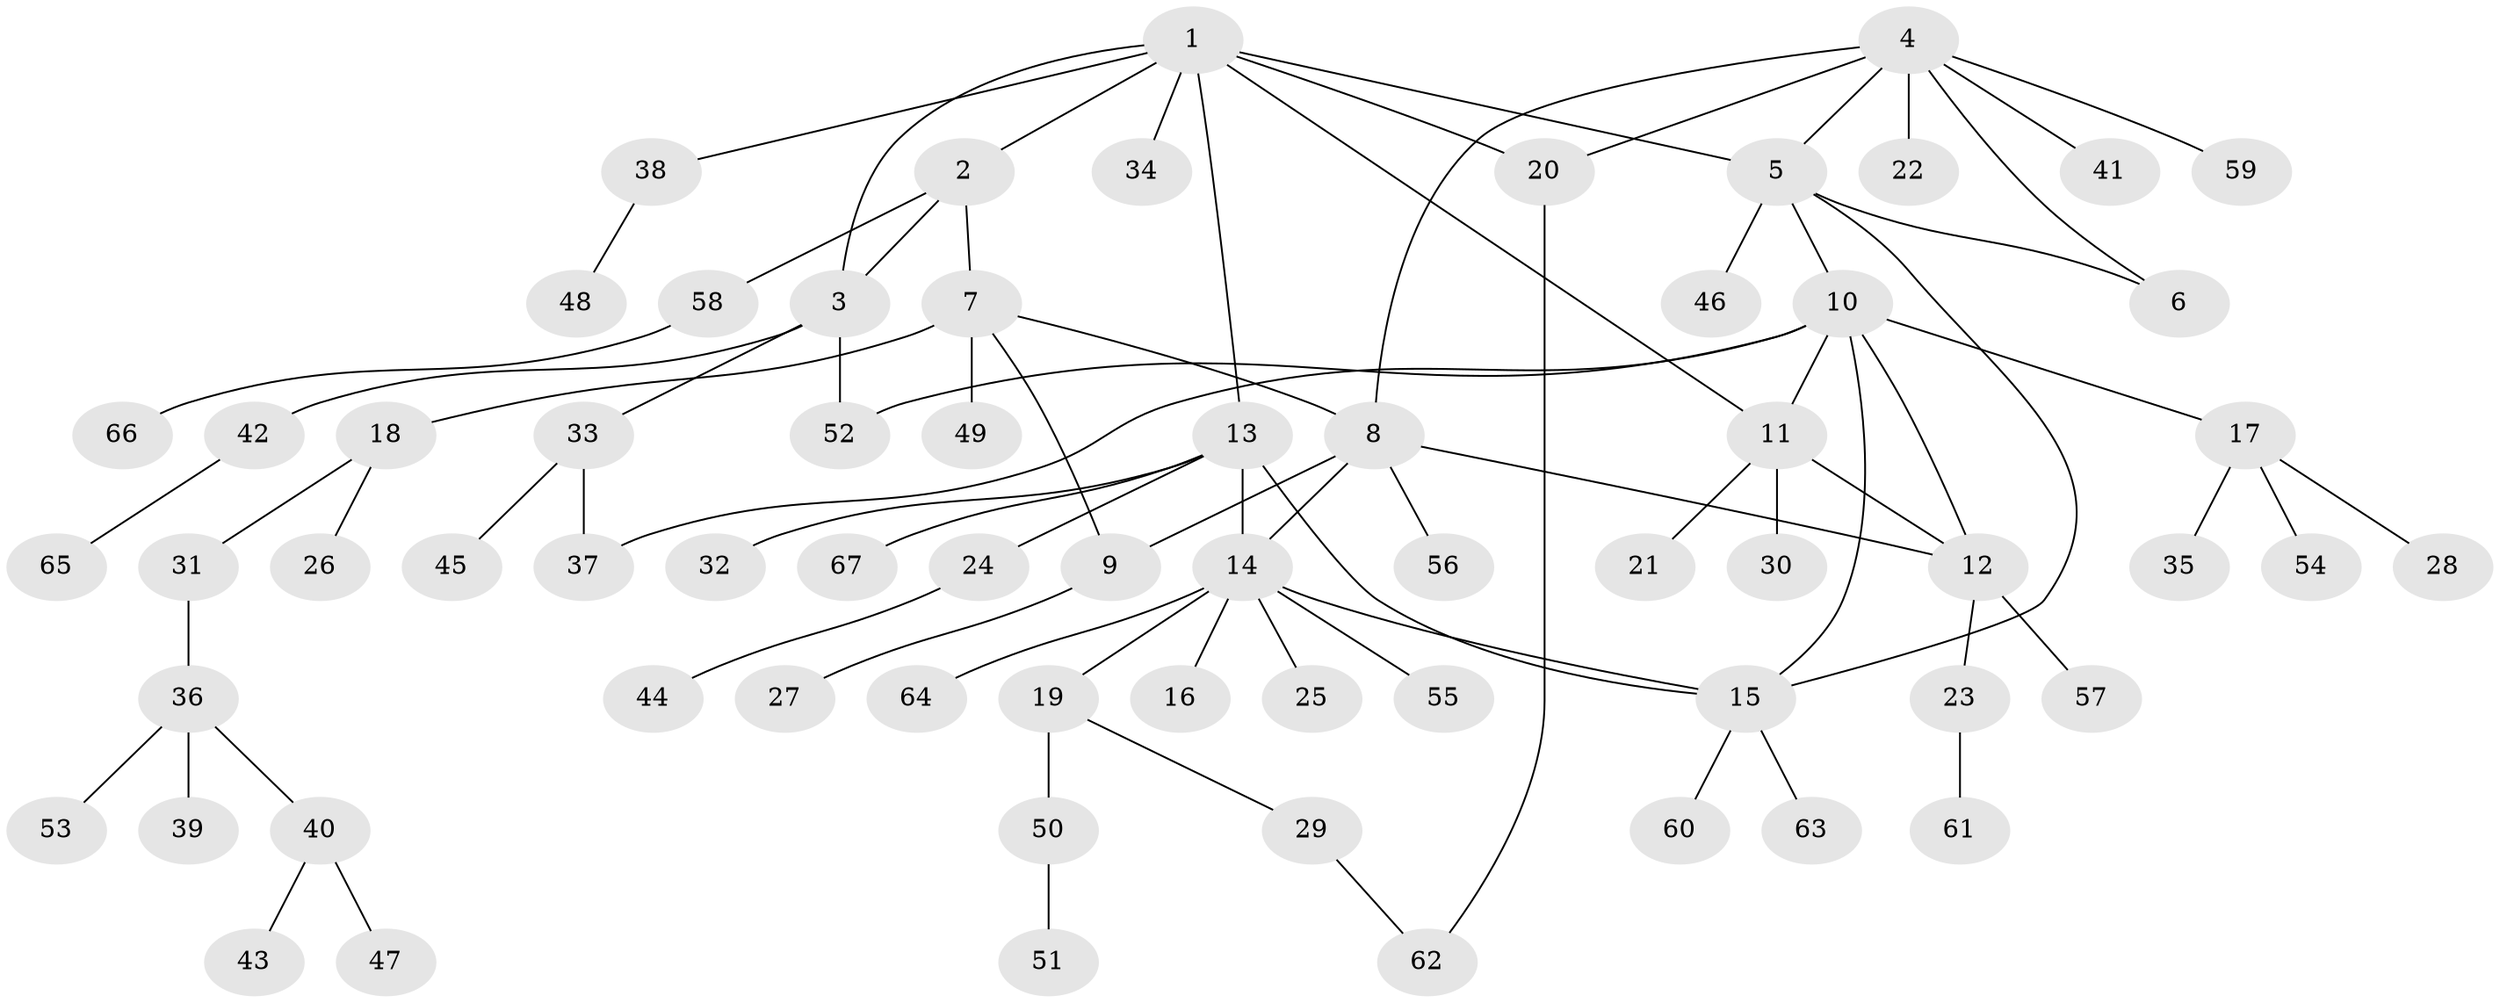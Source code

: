 // Generated by graph-tools (version 1.1) at 2025/54/03/09/25 04:54:49]
// undirected, 67 vertices, 81 edges
graph export_dot {
graph [start="1"]
  node [color=gray90,style=filled];
  1;
  2;
  3;
  4;
  5;
  6;
  7;
  8;
  9;
  10;
  11;
  12;
  13;
  14;
  15;
  16;
  17;
  18;
  19;
  20;
  21;
  22;
  23;
  24;
  25;
  26;
  27;
  28;
  29;
  30;
  31;
  32;
  33;
  34;
  35;
  36;
  37;
  38;
  39;
  40;
  41;
  42;
  43;
  44;
  45;
  46;
  47;
  48;
  49;
  50;
  51;
  52;
  53;
  54;
  55;
  56;
  57;
  58;
  59;
  60;
  61;
  62;
  63;
  64;
  65;
  66;
  67;
  1 -- 2;
  1 -- 3;
  1 -- 5;
  1 -- 11;
  1 -- 13;
  1 -- 20;
  1 -- 34;
  1 -- 38;
  2 -- 3;
  2 -- 7;
  2 -- 58;
  3 -- 33;
  3 -- 42;
  3 -- 52;
  4 -- 5;
  4 -- 6;
  4 -- 8;
  4 -- 20;
  4 -- 22;
  4 -- 41;
  4 -- 59;
  5 -- 6;
  5 -- 10;
  5 -- 15;
  5 -- 46;
  7 -- 8;
  7 -- 9;
  7 -- 18;
  7 -- 49;
  8 -- 9;
  8 -- 12;
  8 -- 14;
  8 -- 56;
  9 -- 27;
  10 -- 11;
  10 -- 12;
  10 -- 15;
  10 -- 17;
  10 -- 37;
  10 -- 52;
  11 -- 12;
  11 -- 21;
  11 -- 30;
  12 -- 23;
  12 -- 57;
  13 -- 14;
  13 -- 15;
  13 -- 24;
  13 -- 32;
  13 -- 67;
  14 -- 15;
  14 -- 16;
  14 -- 19;
  14 -- 25;
  14 -- 55;
  14 -- 64;
  15 -- 60;
  15 -- 63;
  17 -- 28;
  17 -- 35;
  17 -- 54;
  18 -- 26;
  18 -- 31;
  19 -- 29;
  19 -- 50;
  20 -- 62;
  23 -- 61;
  24 -- 44;
  29 -- 62;
  31 -- 36;
  33 -- 37;
  33 -- 45;
  36 -- 39;
  36 -- 40;
  36 -- 53;
  38 -- 48;
  40 -- 43;
  40 -- 47;
  42 -- 65;
  50 -- 51;
  58 -- 66;
}
